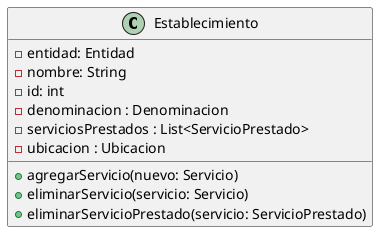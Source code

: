 @startuml
'https://plantuml.com/class-diagram

class Establecimiento{
    - entidad: Entidad
    - nombre: String
    - id: int
    - denominacion : Denominacion
    - serviciosPrestados : List<ServicioPrestado>
    - ubicacion : Ubicacion

    + agregarServicio(nuevo: Servicio)
    + eliminarServicio(servicio: Servicio)
    + eliminarServicioPrestado(servicio: ServicioPrestado)
}

@enduml